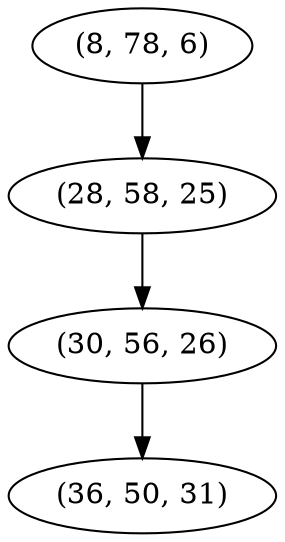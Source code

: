 digraph tree {
    "(8, 78, 6)";
    "(28, 58, 25)";
    "(30, 56, 26)";
    "(36, 50, 31)";
    "(8, 78, 6)" -> "(28, 58, 25)";
    "(28, 58, 25)" -> "(30, 56, 26)";
    "(30, 56, 26)" -> "(36, 50, 31)";
}
